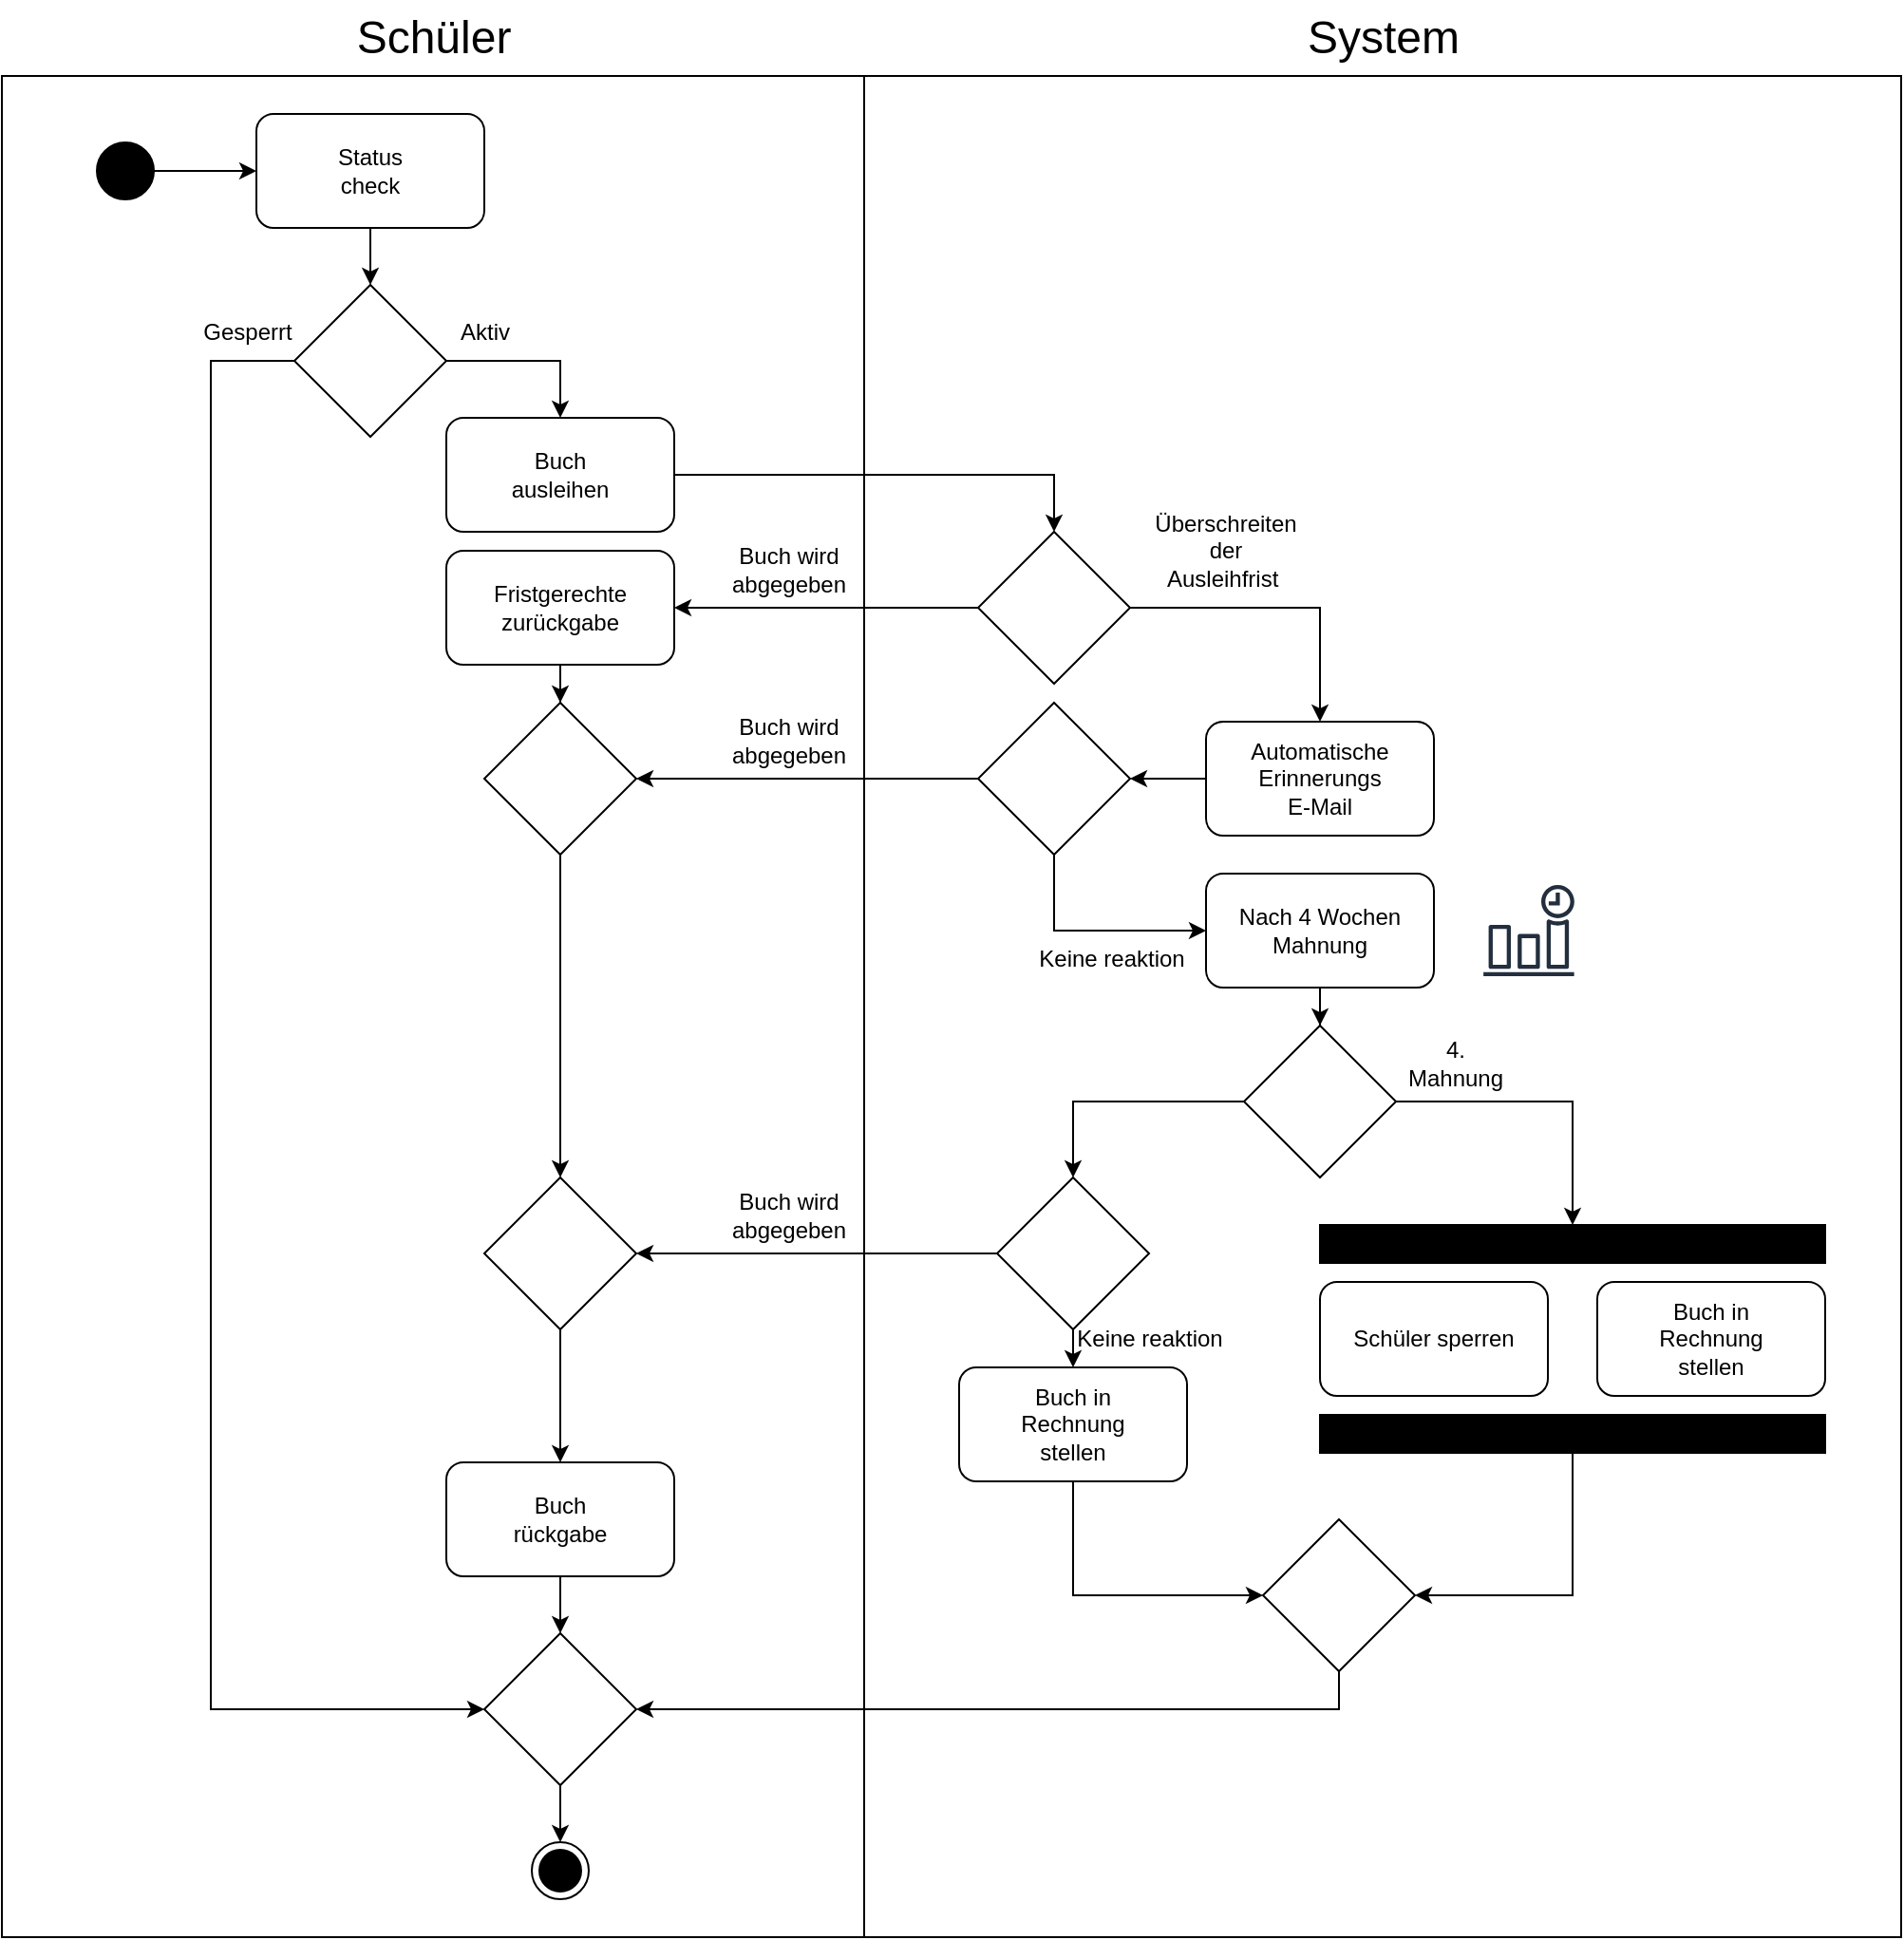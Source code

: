 <mxfile version="26.2.2">
  <diagram name="Seite-1" id="lWLERpLhqjINEII-QArS">
    <mxGraphModel dx="2867" dy="1201" grid="1" gridSize="10" guides="1" tooltips="1" connect="1" arrows="1" fold="1" page="1" pageScale="1" pageWidth="827" pageHeight="1169" math="0" shadow="0">
      <root>
        <mxCell id="0" />
        <mxCell id="1" parent="0" />
        <mxCell id="Bz-hgVEM39cpWH5malVj-1" value="" style="rounded=0;whiteSpace=wrap;html=1;connectable=0;" parent="1" vertex="1">
          <mxGeometry x="-80" y="40" width="454" height="980" as="geometry" />
        </mxCell>
        <mxCell id="Bz-hgVEM39cpWH5malVj-2" value="" style="rounded=0;whiteSpace=wrap;html=1;connectable=0;" parent="1" vertex="1">
          <mxGeometry x="374" y="40" width="546" height="980" as="geometry" />
        </mxCell>
        <mxCell id="Bz-hgVEM39cpWH5malVj-3" value="&lt;font style=&quot;font-size: 24px;&quot;&gt;Schüler&lt;/font&gt;" style="text;html=1;align=center;verticalAlign=middle;resizable=0;points=[];autosize=1;strokeColor=none;fillColor=none;" parent="1" vertex="1">
          <mxGeometry x="97" width="100" height="40" as="geometry" />
        </mxCell>
        <mxCell id="Bz-hgVEM39cpWH5malVj-4" value="&lt;font style=&quot;font-size: 24px;&quot;&gt;System&lt;/font&gt;" style="text;html=1;align=center;verticalAlign=middle;resizable=0;points=[];autosize=1;strokeColor=none;fillColor=none;" parent="1" vertex="1">
          <mxGeometry x="597" width="100" height="40" as="geometry" />
        </mxCell>
        <mxCell id="fB-8MARPaJcdskdZCplJ-12" style="edgeStyle=orthogonalEdgeStyle;rounded=0;orthogonalLoop=1;jettySize=auto;html=1;entryX=0;entryY=0.5;entryDx=0;entryDy=0;" edge="1" parent="1" source="Bz-hgVEM39cpWH5malVj-5" target="fB-8MARPaJcdskdZCplJ-8">
          <mxGeometry relative="1" as="geometry" />
        </mxCell>
        <mxCell id="Bz-hgVEM39cpWH5malVj-5" value="" style="ellipse;fillColor=strokeColor;html=1;" parent="1" vertex="1">
          <mxGeometry x="-30" y="75" width="30" height="30" as="geometry" />
        </mxCell>
        <mxCell id="Bz-hgVEM39cpWH5malVj-41" style="edgeStyle=orthogonalEdgeStyle;rounded=0;orthogonalLoop=1;jettySize=auto;html=1;entryX=0.5;entryY=0;entryDx=0;entryDy=0;" parent="1" source="Bz-hgVEM39cpWH5malVj-7" target="Bz-hgVEM39cpWH5malVj-40" edge="1">
          <mxGeometry relative="1" as="geometry" />
        </mxCell>
        <mxCell id="Bz-hgVEM39cpWH5malVj-7" value="Buch&lt;div&gt;ausleihen&lt;/div&gt;" style="rounded=1;whiteSpace=wrap;html=1;" parent="1" vertex="1">
          <mxGeometry x="154" y="220" width="120" height="60" as="geometry" />
        </mxCell>
        <mxCell id="Bz-hgVEM39cpWH5malVj-44" style="edgeStyle=orthogonalEdgeStyle;rounded=0;orthogonalLoop=1;jettySize=auto;html=1;entryX=1;entryY=0.5;entryDx=0;entryDy=0;exitX=0;exitY=0.5;exitDx=0;exitDy=0;" parent="1" source="Bz-hgVEM39cpWH5malVj-45" target="Bz-hgVEM39cpWH5malVj-48" edge="1">
          <mxGeometry relative="1" as="geometry">
            <mxPoint x="430" y="410" as="sourcePoint" />
            <mxPoint x="284" y="410" as="targetPoint" />
          </mxGeometry>
        </mxCell>
        <mxCell id="Bz-hgVEM39cpWH5malVj-85" style="edgeStyle=orthogonalEdgeStyle;rounded=0;orthogonalLoop=1;jettySize=auto;html=1;entryX=1;entryY=0.5;entryDx=0;entryDy=0;" parent="1" source="Bz-hgVEM39cpWH5malVj-16" target="Bz-hgVEM39cpWH5malVj-45" edge="1">
          <mxGeometry relative="1" as="geometry" />
        </mxCell>
        <mxCell id="Bz-hgVEM39cpWH5malVj-16" value="&lt;div&gt;Automatische&lt;/div&gt;Erinnerungs&lt;div&gt;E-Mail&lt;/div&gt;" style="rounded=1;whiteSpace=wrap;html=1;" parent="1" vertex="1">
          <mxGeometry x="554" y="380" width="120" height="60" as="geometry" />
        </mxCell>
        <mxCell id="Bz-hgVEM39cpWH5malVj-26" value="" style="edgeStyle=orthogonalEdgeStyle;rounded=0;orthogonalLoop=1;jettySize=auto;html=1;" parent="1" source="Bz-hgVEM39cpWH5malVj-17" target="Bz-hgVEM39cpWH5malVj-25" edge="1">
          <mxGeometry relative="1" as="geometry" />
        </mxCell>
        <mxCell id="Bz-hgVEM39cpWH5malVj-17" value="&lt;div&gt;Nach 4 Wochen&lt;/div&gt;Mahnung" style="rounded=1;whiteSpace=wrap;html=1;" parent="1" vertex="1">
          <mxGeometry x="554" y="460" width="120" height="60" as="geometry" />
        </mxCell>
        <mxCell id="Bz-hgVEM39cpWH5malVj-76" style="edgeStyle=orthogonalEdgeStyle;rounded=0;orthogonalLoop=1;jettySize=auto;html=1;" parent="1" source="Bz-hgVEM39cpWH5malVj-18" edge="1">
          <mxGeometry relative="1" as="geometry">
            <mxPoint x="214" y="860" as="targetPoint" />
          </mxGeometry>
        </mxCell>
        <mxCell id="Bz-hgVEM39cpWH5malVj-18" value="Buch&lt;div&gt;rückgabe&lt;/div&gt;" style="rounded=1;whiteSpace=wrap;html=1;" parent="1" vertex="1">
          <mxGeometry x="154" y="770" width="120" height="60" as="geometry" />
        </mxCell>
        <mxCell id="Bz-hgVEM39cpWH5malVj-60" style="edgeStyle=orthogonalEdgeStyle;rounded=0;orthogonalLoop=1;jettySize=auto;html=1;entryX=0.5;entryY=0;entryDx=0;entryDy=0;" parent="1" source="Bz-hgVEM39cpWH5malVj-25" target="Bz-hgVEM39cpWH5malVj-59" edge="1">
          <mxGeometry relative="1" as="geometry" />
        </mxCell>
        <mxCell id="fB-8MARPaJcdskdZCplJ-4" style="edgeStyle=orthogonalEdgeStyle;rounded=0;orthogonalLoop=1;jettySize=auto;html=1;entryX=0.5;entryY=0;entryDx=0;entryDy=0;exitX=1;exitY=0.5;exitDx=0;exitDy=0;" edge="1" parent="1" source="Bz-hgVEM39cpWH5malVj-25" target="fB-8MARPaJcdskdZCplJ-2">
          <mxGeometry relative="1" as="geometry" />
        </mxCell>
        <mxCell id="Bz-hgVEM39cpWH5malVj-25" value="" style="rhombus;whiteSpace=wrap;html=1;" parent="1" vertex="1">
          <mxGeometry x="574" y="540" width="80" height="80" as="geometry" />
        </mxCell>
        <mxCell id="Bz-hgVEM39cpWH5malVj-31" value="&lt;div&gt;Schüler sperren&lt;/div&gt;" style="rounded=1;whiteSpace=wrap;html=1;" parent="1" vertex="1">
          <mxGeometry x="614" y="675" width="120" height="60" as="geometry" />
        </mxCell>
        <mxCell id="Bz-hgVEM39cpWH5malVj-83" style="edgeStyle=orthogonalEdgeStyle;rounded=0;orthogonalLoop=1;jettySize=auto;html=1;entryX=0.5;entryY=0;entryDx=0;entryDy=0;" parent="1" source="Bz-hgVEM39cpWH5malVj-32" target="Bz-hgVEM39cpWH5malVj-18" edge="1">
          <mxGeometry relative="1" as="geometry" />
        </mxCell>
        <mxCell id="Bz-hgVEM39cpWH5malVj-32" value="" style="rhombus;whiteSpace=wrap;html=1;" parent="1" vertex="1">
          <mxGeometry x="174" y="620" width="80" height="80" as="geometry" />
        </mxCell>
        <mxCell id="Bz-hgVEM39cpWH5malVj-67" style="edgeStyle=orthogonalEdgeStyle;rounded=0;orthogonalLoop=1;jettySize=auto;html=1;entryX=0;entryY=0.5;entryDx=0;entryDy=0;exitX=0.5;exitY=1;exitDx=0;exitDy=0;" parent="1" source="Bz-hgVEM39cpWH5malVj-36" target="Bz-hgVEM39cpWH5malVj-64" edge="1">
          <mxGeometry relative="1" as="geometry">
            <Array as="points">
              <mxPoint x="484" y="840" />
            </Array>
          </mxGeometry>
        </mxCell>
        <mxCell id="Bz-hgVEM39cpWH5malVj-36" value="&lt;div&gt;&lt;span style=&quot;background-color: transparent; color: light-dark(rgb(0, 0, 0), rgb(255, 255, 255));&quot;&gt;Buch in&lt;/span&gt;&lt;/div&gt;&lt;div&gt;Rechnung&lt;/div&gt;&lt;div&gt;stellen&lt;/div&gt;" style="rounded=1;whiteSpace=wrap;html=1;" parent="1" vertex="1">
          <mxGeometry x="424" y="720" width="120" height="60" as="geometry" />
        </mxCell>
        <mxCell id="Bz-hgVEM39cpWH5malVj-43" style="edgeStyle=orthogonalEdgeStyle;rounded=0;orthogonalLoop=1;jettySize=auto;html=1;entryX=0.5;entryY=0;entryDx=0;entryDy=0;" parent="1" source="Bz-hgVEM39cpWH5malVj-40" target="Bz-hgVEM39cpWH5malVj-16" edge="1">
          <mxGeometry relative="1" as="geometry">
            <mxPoint x="614" y="380" as="targetPoint" />
          </mxGeometry>
        </mxCell>
        <mxCell id="Bz-hgVEM39cpWH5malVj-52" style="edgeStyle=orthogonalEdgeStyle;rounded=0;orthogonalLoop=1;jettySize=auto;html=1;entryX=1;entryY=0.5;entryDx=0;entryDy=0;" parent="1" source="Bz-hgVEM39cpWH5malVj-40" target="Bz-hgVEM39cpWH5malVj-51" edge="1">
          <mxGeometry relative="1" as="geometry" />
        </mxCell>
        <mxCell id="Bz-hgVEM39cpWH5malVj-40" value="" style="rhombus;whiteSpace=wrap;html=1;" parent="1" vertex="1">
          <mxGeometry x="434" y="280" width="80" height="80" as="geometry" />
        </mxCell>
        <mxCell id="Bz-hgVEM39cpWH5malVj-47" style="edgeStyle=orthogonalEdgeStyle;rounded=0;orthogonalLoop=1;jettySize=auto;html=1;entryX=0;entryY=0.5;entryDx=0;entryDy=0;exitX=0.5;exitY=1;exitDx=0;exitDy=0;" parent="1" source="Bz-hgVEM39cpWH5malVj-45" target="Bz-hgVEM39cpWH5malVj-17" edge="1">
          <mxGeometry relative="1" as="geometry" />
        </mxCell>
        <mxCell id="Bz-hgVEM39cpWH5malVj-45" value="" style="rhombus;whiteSpace=wrap;html=1;" parent="1" vertex="1">
          <mxGeometry x="434" y="370" width="80" height="80" as="geometry" />
        </mxCell>
        <mxCell id="Bz-hgVEM39cpWH5malVj-58" style="edgeStyle=orthogonalEdgeStyle;rounded=0;orthogonalLoop=1;jettySize=auto;html=1;entryX=0.5;entryY=0;entryDx=0;entryDy=0;" parent="1" source="Bz-hgVEM39cpWH5malVj-48" target="Bz-hgVEM39cpWH5malVj-32" edge="1">
          <mxGeometry relative="1" as="geometry" />
        </mxCell>
        <mxCell id="Bz-hgVEM39cpWH5malVj-48" value="" style="rhombus;whiteSpace=wrap;html=1;" parent="1" vertex="1">
          <mxGeometry x="174" y="370" width="80" height="80" as="geometry" />
        </mxCell>
        <mxCell id="Bz-hgVEM39cpWH5malVj-84" value="" style="edgeStyle=orthogonalEdgeStyle;rounded=0;orthogonalLoop=1;jettySize=auto;html=1;" parent="1" source="Bz-hgVEM39cpWH5malVj-51" target="Bz-hgVEM39cpWH5malVj-48" edge="1">
          <mxGeometry relative="1" as="geometry" />
        </mxCell>
        <mxCell id="Bz-hgVEM39cpWH5malVj-51" value="&lt;span style=&quot;background-color: transparent; color: light-dark(rgb(0, 0, 0), rgb(255, 255, 255));&quot;&gt;Fristgerechte&lt;/span&gt;&lt;div&gt;&lt;span style=&quot;background-color: transparent; color: light-dark(rgb(0, 0, 0), rgb(255, 255, 255));&quot;&gt;zurückgabe&lt;/span&gt;&lt;/div&gt;" style="rounded=1;whiteSpace=wrap;html=1;" parent="1" vertex="1">
          <mxGeometry x="154" y="290" width="120" height="60" as="geometry" />
        </mxCell>
        <mxCell id="Bz-hgVEM39cpWH5malVj-61" style="edgeStyle=orthogonalEdgeStyle;rounded=0;orthogonalLoop=1;jettySize=auto;html=1;" parent="1" source="Bz-hgVEM39cpWH5malVj-59" edge="1">
          <mxGeometry relative="1" as="geometry">
            <mxPoint x="254" y="660" as="targetPoint" />
          </mxGeometry>
        </mxCell>
        <mxCell id="Bz-hgVEM39cpWH5malVj-63" style="edgeStyle=orthogonalEdgeStyle;rounded=0;orthogonalLoop=1;jettySize=auto;html=1;entryX=0.5;entryY=0;entryDx=0;entryDy=0;exitX=0.5;exitY=1;exitDx=0;exitDy=0;" parent="1" source="Bz-hgVEM39cpWH5malVj-59" target="Bz-hgVEM39cpWH5malVj-36" edge="1">
          <mxGeometry relative="1" as="geometry" />
        </mxCell>
        <mxCell id="Bz-hgVEM39cpWH5malVj-59" value="" style="rhombus;whiteSpace=wrap;html=1;" parent="1" vertex="1">
          <mxGeometry x="444" y="620" width="80" height="80" as="geometry" />
        </mxCell>
        <mxCell id="Bz-hgVEM39cpWH5malVj-75" style="edgeStyle=orthogonalEdgeStyle;rounded=0;orthogonalLoop=1;jettySize=auto;html=1;entryX=1;entryY=0.5;entryDx=0;entryDy=0;exitX=0.5;exitY=1;exitDx=0;exitDy=0;" parent="1" source="Bz-hgVEM39cpWH5malVj-64" target="Bz-hgVEM39cpWH5malVj-74" edge="1">
          <mxGeometry relative="1" as="geometry" />
        </mxCell>
        <mxCell id="Bz-hgVEM39cpWH5malVj-64" value="" style="rhombus;whiteSpace=wrap;html=1;" parent="1" vertex="1">
          <mxGeometry x="584" y="800" width="80" height="80" as="geometry" />
        </mxCell>
        <mxCell id="Bz-hgVEM39cpWH5malVj-72" value="Buch wird&lt;div&gt;abgegeben&lt;/div&gt;" style="text;html=1;align=center;verticalAlign=middle;resizable=0;points=[];autosize=1;strokeColor=none;fillColor=none;" parent="1" vertex="1">
          <mxGeometry x="294" y="370" width="80" height="40" as="geometry" />
        </mxCell>
        <mxCell id="Bz-hgVEM39cpWH5malVj-73" value="Buch wird&lt;div&gt;abgegeben&lt;/div&gt;" style="text;html=1;align=center;verticalAlign=middle;resizable=0;points=[];autosize=1;strokeColor=none;fillColor=none;" parent="1" vertex="1">
          <mxGeometry x="294" y="620" width="80" height="40" as="geometry" />
        </mxCell>
        <mxCell id="Bz-hgVEM39cpWH5malVj-78" style="edgeStyle=orthogonalEdgeStyle;rounded=0;orthogonalLoop=1;jettySize=auto;html=1;entryX=0.5;entryY=0;entryDx=0;entryDy=0;" parent="1" source="Bz-hgVEM39cpWH5malVj-74" target="Bz-hgVEM39cpWH5malVj-77" edge="1">
          <mxGeometry relative="1" as="geometry" />
        </mxCell>
        <mxCell id="Bz-hgVEM39cpWH5malVj-74" value="" style="rhombus;whiteSpace=wrap;html=1;" parent="1" vertex="1">
          <mxGeometry x="174" y="860" width="80" height="80" as="geometry" />
        </mxCell>
        <mxCell id="Bz-hgVEM39cpWH5malVj-77" value="" style="ellipse;html=1;shape=endState;fillColor=strokeColor;" parent="1" vertex="1">
          <mxGeometry x="199" y="970" width="30" height="30" as="geometry" />
        </mxCell>
        <mxCell id="Bz-hgVEM39cpWH5malVj-79" value="Buch wird&lt;div&gt;abgegeben&lt;/div&gt;" style="text;html=1;align=center;verticalAlign=middle;resizable=0;points=[];autosize=1;strokeColor=none;fillColor=none;" parent="1" vertex="1">
          <mxGeometry x="294" y="280" width="80" height="40" as="geometry" />
        </mxCell>
        <mxCell id="Bz-hgVEM39cpWH5malVj-80" value="Keine reaktion" style="text;html=1;align=center;verticalAlign=middle;resizable=0;points=[];autosize=1;strokeColor=none;fillColor=none;" parent="1" vertex="1">
          <mxGeometry x="474" y="690" width="100" height="30" as="geometry" />
        </mxCell>
        <mxCell id="Bz-hgVEM39cpWH5malVj-81" value="&lt;span style=&quot;text-wrap-mode: wrap;&quot;&gt;4.&lt;/span&gt;&lt;div style=&quot;text-wrap-mode: wrap;&quot;&gt;Mahnung&lt;/div&gt;" style="text;html=1;align=center;verticalAlign=middle;resizable=0;points=[];autosize=1;strokeColor=none;fillColor=none;" parent="1" vertex="1">
          <mxGeometry x="650" y="540" width="70" height="40" as="geometry" />
        </mxCell>
        <mxCell id="Bz-hgVEM39cpWH5malVj-82" value="&lt;span style=&quot;text-wrap-mode: wrap;&quot;&gt;Überschreiten&lt;/span&gt;&lt;br style=&quot;text-wrap-mode: wrap;&quot;&gt;&lt;div style=&quot;text-wrap-mode: wrap;&quot;&gt;der&lt;/div&gt;&lt;div style=&quot;text-wrap-mode: wrap;&quot;&gt;&lt;span style=&quot;text-wrap-mode: nowrap;&quot;&gt;Ausleihfrist&amp;nbsp;&lt;/span&gt;&lt;/div&gt;" style="text;html=1;align=center;verticalAlign=middle;resizable=0;points=[];autosize=1;strokeColor=none;fillColor=none;" parent="1" vertex="1">
          <mxGeometry x="514" y="260" width="100" height="60" as="geometry" />
        </mxCell>
        <mxCell id="Bz-hgVEM39cpWH5malVj-86" value="Keine reaktion" style="text;html=1;align=center;verticalAlign=middle;resizable=0;points=[];autosize=1;strokeColor=none;fillColor=none;" parent="1" vertex="1">
          <mxGeometry x="454" y="490" width="100" height="30" as="geometry" />
        </mxCell>
        <mxCell id="Bz-hgVEM39cpWH5malVj-88" value="" style="sketch=0;outlineConnect=0;fontColor=#232F3E;gradientColor=none;strokeColor=#232F3E;fillColor=#ffffff;dashed=0;verticalLabelPosition=bottom;verticalAlign=top;align=center;html=1;fontSize=12;fontStyle=0;aspect=fixed;shape=mxgraph.aws4.resourceIcon;resIcon=mxgraph.aws4.event_time_based;" parent="1" vertex="1">
          <mxGeometry x="694" y="460" width="60" height="60" as="geometry" />
        </mxCell>
        <mxCell id="fB-8MARPaJcdskdZCplJ-1" value="&lt;div&gt;&lt;span style=&quot;background-color: transparent; color: light-dark(rgb(0, 0, 0), rgb(255, 255, 255));&quot;&gt;Buch in&lt;/span&gt;&lt;/div&gt;&lt;div&gt;Rechnung&lt;/div&gt;&lt;div&gt;stellen&lt;/div&gt;" style="rounded=1;whiteSpace=wrap;html=1;" vertex="1" parent="1">
          <mxGeometry x="760" y="675" width="120" height="60" as="geometry" />
        </mxCell>
        <mxCell id="fB-8MARPaJcdskdZCplJ-2" value="" style="rounded=0;whiteSpace=wrap;html=1;fillColor=#000000;" vertex="1" parent="1">
          <mxGeometry x="614" y="645" width="266" height="20" as="geometry" />
        </mxCell>
        <mxCell id="fB-8MARPaJcdskdZCplJ-5" style="edgeStyle=orthogonalEdgeStyle;rounded=0;orthogonalLoop=1;jettySize=auto;html=1;entryX=1;entryY=0.5;entryDx=0;entryDy=0;" edge="1" parent="1" source="fB-8MARPaJcdskdZCplJ-3" target="Bz-hgVEM39cpWH5malVj-64">
          <mxGeometry relative="1" as="geometry" />
        </mxCell>
        <mxCell id="fB-8MARPaJcdskdZCplJ-3" value="" style="rounded=0;whiteSpace=wrap;html=1;fillColor=#000000;" vertex="1" parent="1">
          <mxGeometry x="614" y="745" width="266" height="20" as="geometry" />
        </mxCell>
        <mxCell id="fB-8MARPaJcdskdZCplJ-11" style="edgeStyle=orthogonalEdgeStyle;rounded=0;orthogonalLoop=1;jettySize=auto;html=1;entryX=0.5;entryY=0;entryDx=0;entryDy=0;" edge="1" parent="1" source="fB-8MARPaJcdskdZCplJ-8" target="fB-8MARPaJcdskdZCplJ-9">
          <mxGeometry relative="1" as="geometry" />
        </mxCell>
        <mxCell id="fB-8MARPaJcdskdZCplJ-8" value="Status&lt;div&gt;check&lt;/div&gt;" style="rounded=1;whiteSpace=wrap;html=1;" vertex="1" parent="1">
          <mxGeometry x="54" y="60" width="120" height="60" as="geometry" />
        </mxCell>
        <mxCell id="fB-8MARPaJcdskdZCplJ-10" style="edgeStyle=orthogonalEdgeStyle;rounded=0;orthogonalLoop=1;jettySize=auto;html=1;entryX=0.5;entryY=0;entryDx=0;entryDy=0;exitX=1;exitY=0.5;exitDx=0;exitDy=0;" edge="1" parent="1" source="fB-8MARPaJcdskdZCplJ-9" target="Bz-hgVEM39cpWH5malVj-7">
          <mxGeometry relative="1" as="geometry" />
        </mxCell>
        <mxCell id="fB-8MARPaJcdskdZCplJ-13" style="edgeStyle=orthogonalEdgeStyle;rounded=0;orthogonalLoop=1;jettySize=auto;html=1;entryX=0;entryY=0.5;entryDx=0;entryDy=0;" edge="1" parent="1" source="fB-8MARPaJcdskdZCplJ-9" target="Bz-hgVEM39cpWH5malVj-74">
          <mxGeometry relative="1" as="geometry">
            <Array as="points">
              <mxPoint x="30" y="190" />
              <mxPoint x="30" y="900" />
            </Array>
          </mxGeometry>
        </mxCell>
        <mxCell id="fB-8MARPaJcdskdZCplJ-9" value="" style="rhombus;whiteSpace=wrap;html=1;" vertex="1" parent="1">
          <mxGeometry x="74" y="150" width="80" height="80" as="geometry" />
        </mxCell>
        <mxCell id="fB-8MARPaJcdskdZCplJ-14" value="Aktiv" style="text;html=1;align=center;verticalAlign=middle;resizable=0;points=[];autosize=1;strokeColor=none;fillColor=none;" vertex="1" parent="1">
          <mxGeometry x="149" y="160" width="50" height="30" as="geometry" />
        </mxCell>
        <mxCell id="fB-8MARPaJcdskdZCplJ-15" value="Gesperrt" style="text;html=1;align=center;verticalAlign=middle;resizable=0;points=[];autosize=1;strokeColor=none;fillColor=none;" vertex="1" parent="1">
          <mxGeometry x="14" y="160" width="70" height="30" as="geometry" />
        </mxCell>
      </root>
    </mxGraphModel>
  </diagram>
</mxfile>
